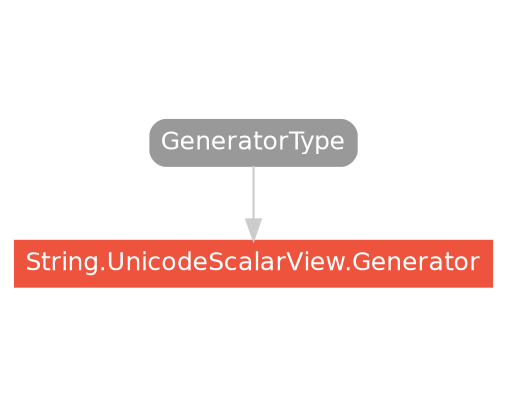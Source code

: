 strict digraph "String.UnicodeScalarView.Generator - Type Hierarchy - SwiftDoc.org" {
    pad="0.1,0.8"
    node [shape=box, style="filled,rounded", color="#999999", fillcolor="#999999", fontcolor=white, fontname=Helvetica, fontnames="Helvetica,sansserif", fontsize=12, margin="0.07,0.05", height="0.3"]
    edge [color="#cccccc"]
    "GeneratorType" [URL="/protocol/GeneratorType/"]
    "String.UnicodeScalarView.Generator" [URL="/type/String.UnicodeScalarView.Generator/", style="filled", fillcolor="#ee543d", color="#ee543d"]    "GeneratorType" -> "String.UnicodeScalarView.Generator"
    subgraph Types {
        rank = max; "String.UnicodeScalarView.Generator";
    }
}